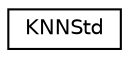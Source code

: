 digraph "Graphical Class Hierarchy"
{
  edge [fontname="Helvetica",fontsize="10",labelfontname="Helvetica",labelfontsize="10"];
  node [fontname="Helvetica",fontsize="10",shape=record];
  rankdir="LR";
  Node1 [label="KNNStd",height=0.2,width=0.4,color="black", fillcolor="white", style="filled",URL="$classKNNStd.html"];
}

